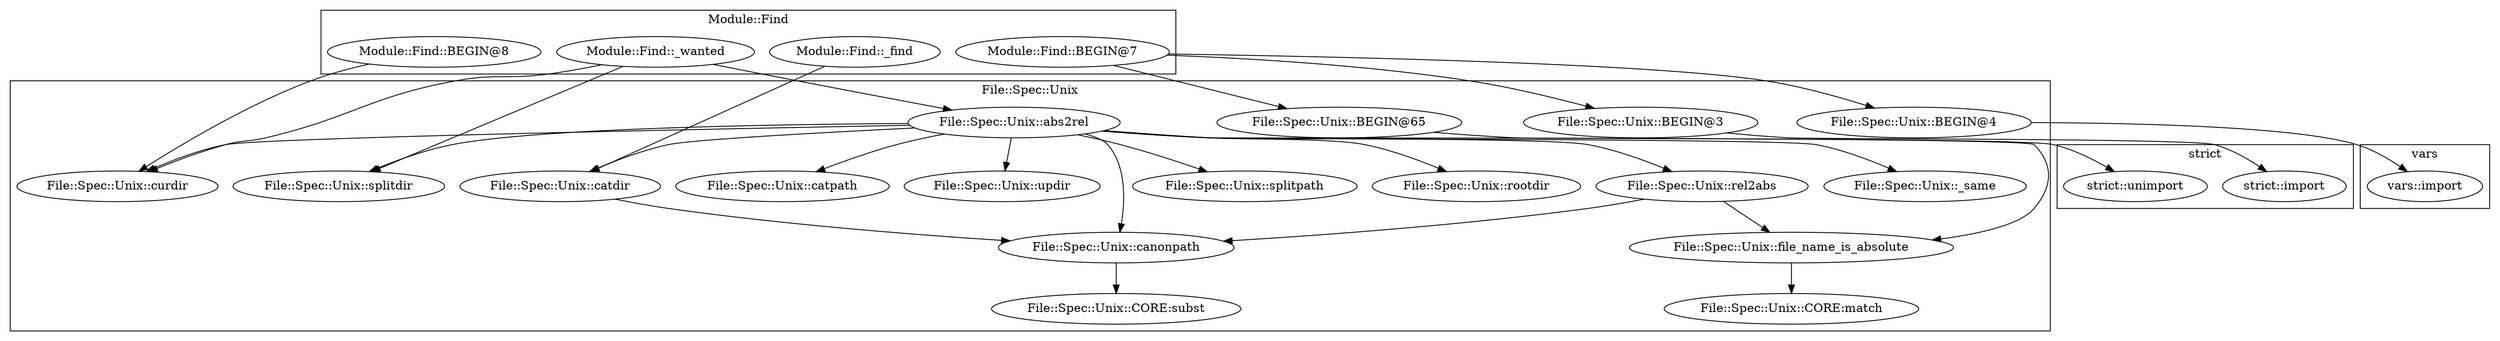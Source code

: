 digraph {
graph [overlap=false]
subgraph cluster_vars {
	label="vars";
	"vars::import";
}
subgraph cluster_strict {
	label="strict";
	"strict::import";
	"strict::unimport";
}
subgraph cluster_Module_Find {
	label="Module::Find";
	"Module::Find::BEGIN@8";
	"Module::Find::_wanted";
	"Module::Find::BEGIN@7";
	"Module::Find::_find";
}
subgraph cluster_File_Spec_Unix {
	label="File::Spec::Unix";
	"File::Spec::Unix::curdir";
	"File::Spec::Unix::rel2abs";
	"File::Spec::Unix::rootdir";
	"File::Spec::Unix::canonpath";
	"File::Spec::Unix::BEGIN@65";
	"File::Spec::Unix::CORE:match";
	"File::Spec::Unix::_same";
	"File::Spec::Unix::catpath";
	"File::Spec::Unix::updir";
	"File::Spec::Unix::abs2rel";
	"File::Spec::Unix::file_name_is_absolute";
	"File::Spec::Unix::splitpath";
	"File::Spec::Unix::splitdir";
	"File::Spec::Unix::BEGIN@4";
	"File::Spec::Unix::BEGIN@3";
	"File::Spec::Unix::CORE:subst";
	"File::Spec::Unix::catdir";
}
"File::Spec::Unix::abs2rel" -> "File::Spec::Unix::updir";
"File::Spec::Unix::abs2rel" -> "File::Spec::Unix::splitpath";
"File::Spec::Unix::abs2rel" -> "File::Spec::Unix::canonpath";
"File::Spec::Unix::rel2abs" -> "File::Spec::Unix::canonpath";
"File::Spec::Unix::catdir" -> "File::Spec::Unix::canonpath";
"Module::Find::BEGIN@7" -> "File::Spec::Unix::BEGIN@3";
"File::Spec::Unix::abs2rel" -> "File::Spec::Unix::splitdir";
"Module::Find::_wanted" -> "File::Spec::Unix::splitdir";
"File::Spec::Unix::abs2rel" -> "File::Spec::Unix::rootdir";
"File::Spec::Unix::file_name_is_absolute" -> "File::Spec::Unix::CORE:match";
"File::Spec::Unix::abs2rel" -> "File::Spec::Unix::rel2abs";
"File::Spec::Unix::BEGIN@65" -> "strict::unimport";
"Module::Find::_wanted" -> "File::Spec::Unix::abs2rel";
"File::Spec::Unix::abs2rel" -> "File::Spec::Unix::_same";
"File::Spec::Unix::abs2rel" -> "File::Spec::Unix::curdir";
"Module::Find::BEGIN@8" -> "File::Spec::Unix::curdir";
"Module::Find::_wanted" -> "File::Spec::Unix::curdir";
"File::Spec::Unix::BEGIN@4" -> "vars::import";
"File::Spec::Unix::abs2rel" -> "File::Spec::Unix::catpath";
"File::Spec::Unix::abs2rel" -> "File::Spec::Unix::file_name_is_absolute";
"File::Spec::Unix::rel2abs" -> "File::Spec::Unix::file_name_is_absolute";
"File::Spec::Unix::abs2rel" -> "File::Spec::Unix::catdir";
"Module::Find::_find" -> "File::Spec::Unix::catdir";
"Module::Find::BEGIN@7" -> "File::Spec::Unix::BEGIN@65";
"Module::Find::BEGIN@7" -> "File::Spec::Unix::BEGIN@4";
"File::Spec::Unix::BEGIN@3" -> "strict::import";
"File::Spec::Unix::canonpath" -> "File::Spec::Unix::CORE:subst";
}
